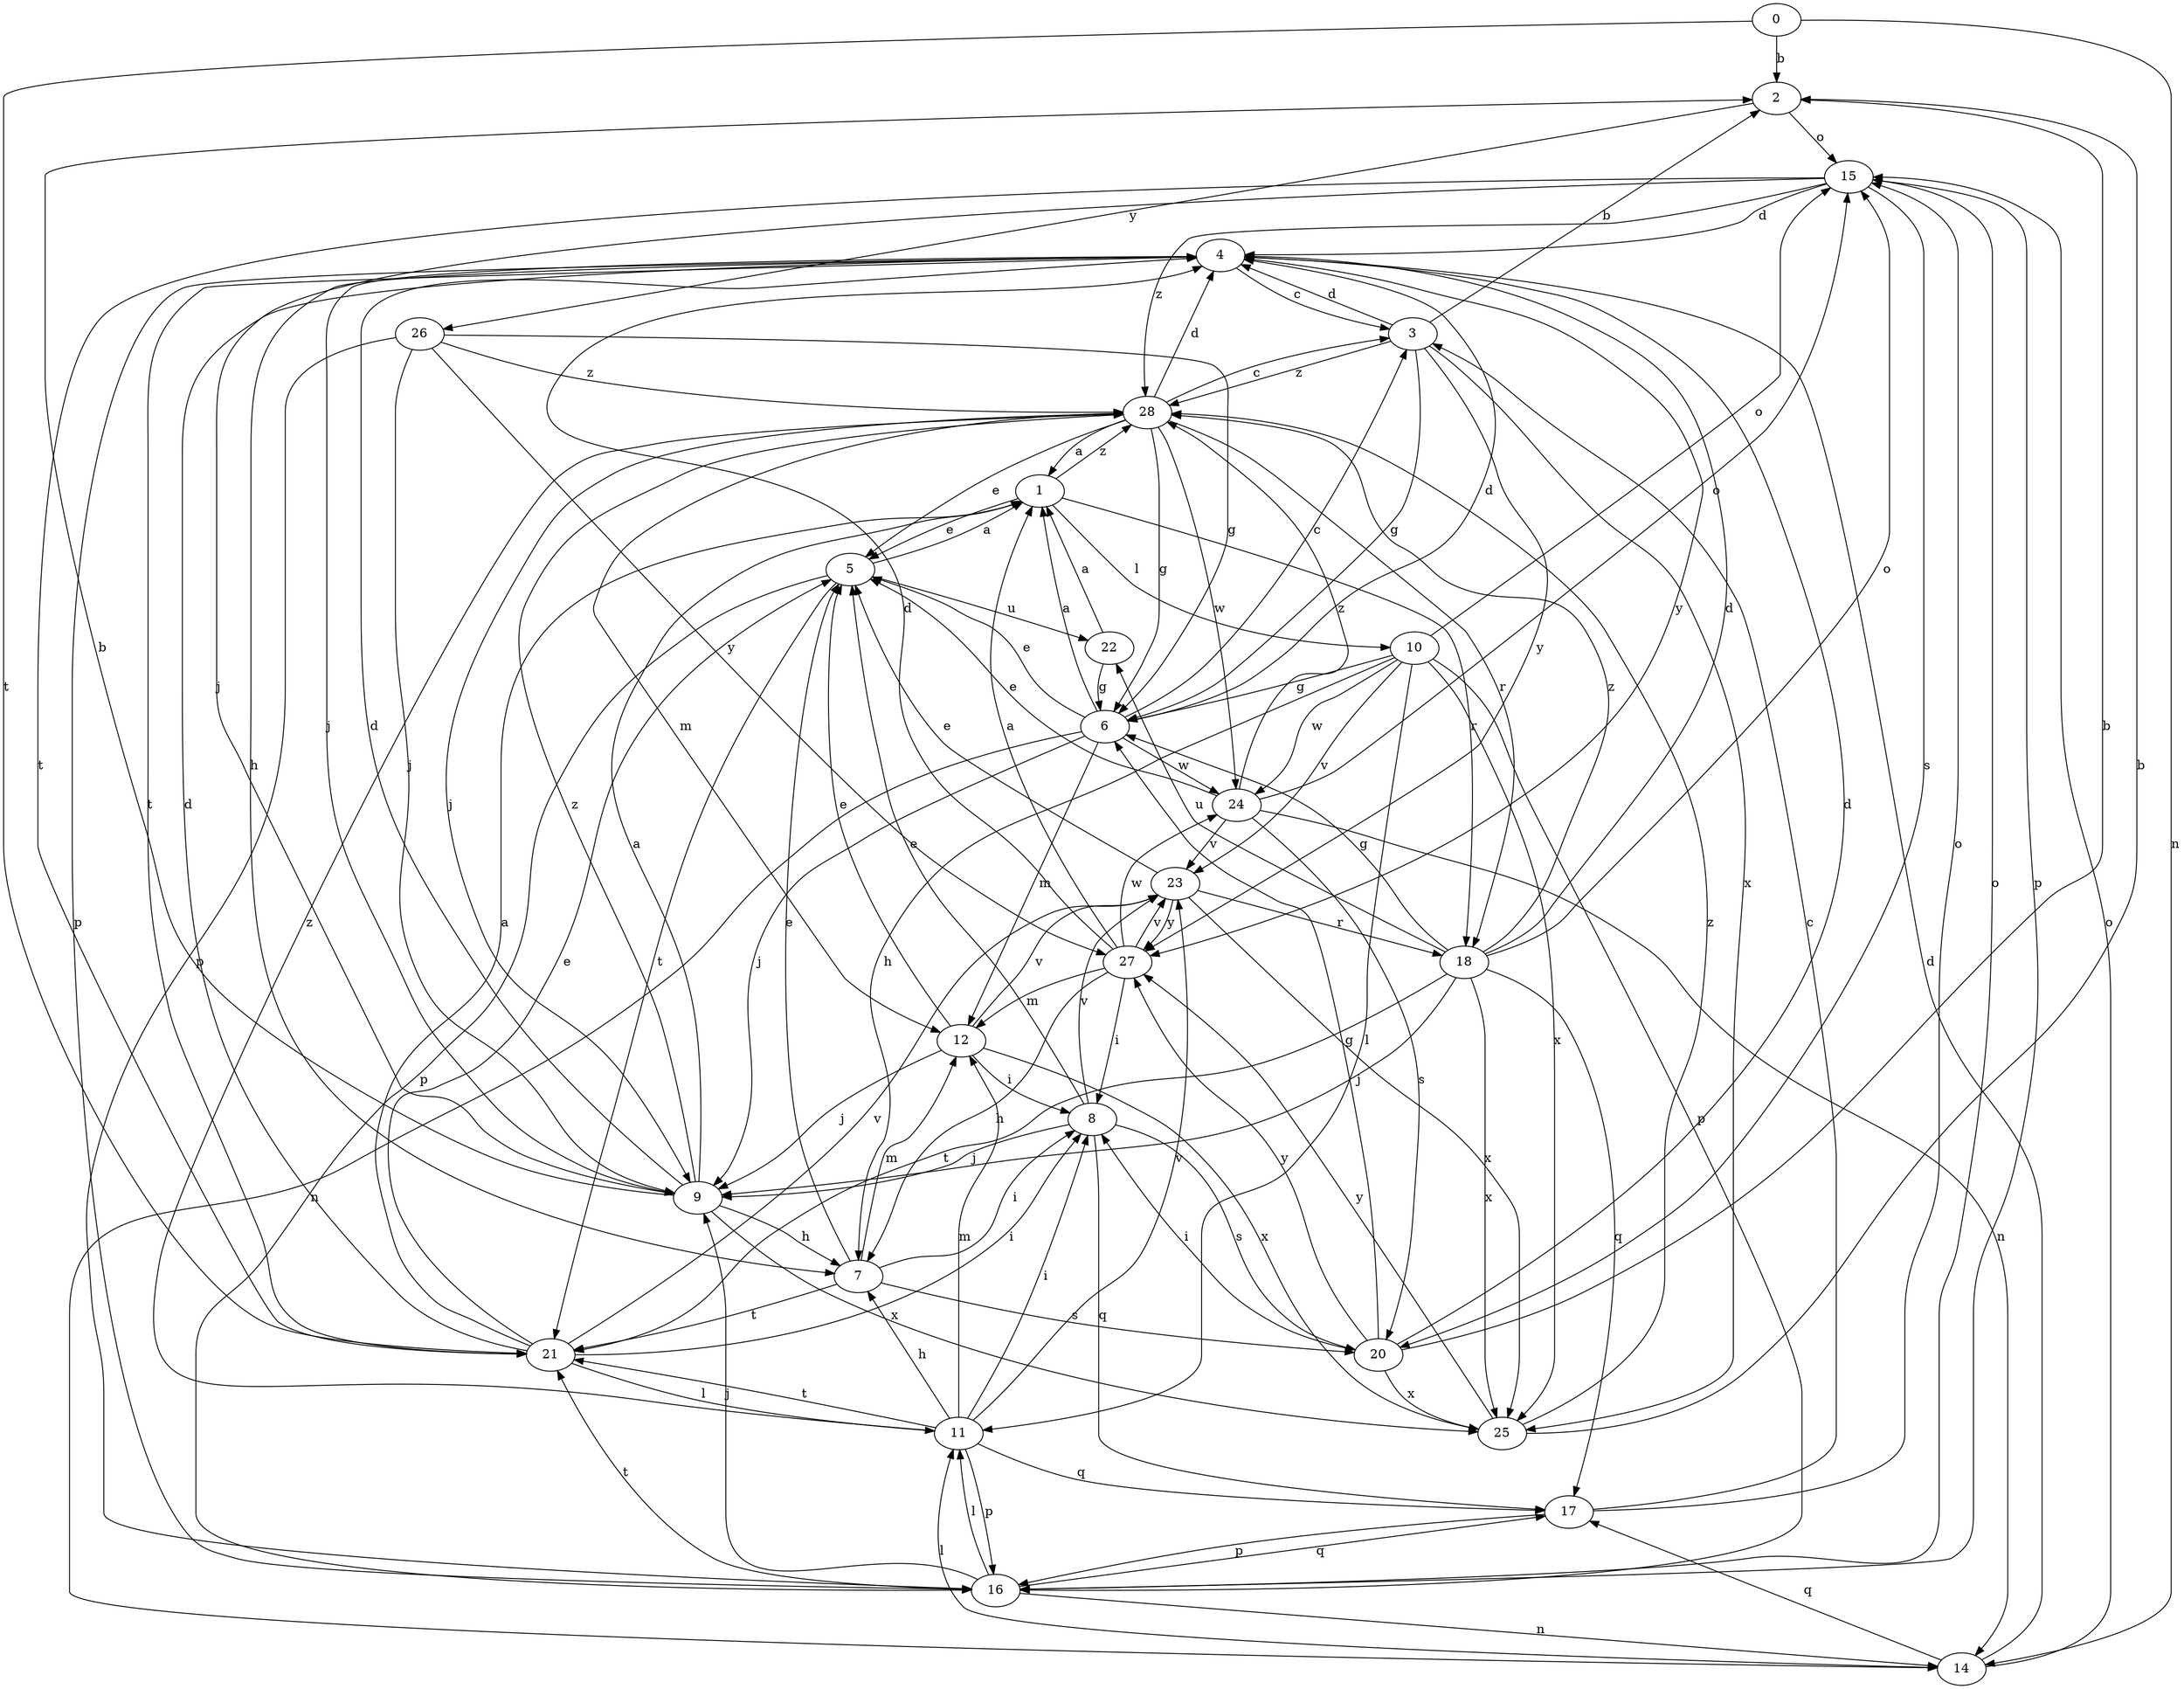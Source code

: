 strict digraph  {
0;
1;
2;
3;
4;
5;
6;
7;
8;
9;
10;
11;
12;
14;
15;
16;
17;
18;
20;
21;
22;
23;
24;
25;
26;
27;
28;
0 -> 2  [label=b];
0 -> 14  [label=n];
0 -> 21  [label=t];
1 -> 5  [label=e];
1 -> 10  [label=l];
1 -> 18  [label=r];
1 -> 28  [label=z];
2 -> 15  [label=o];
2 -> 26  [label=y];
3 -> 2  [label=b];
3 -> 4  [label=d];
3 -> 6  [label=g];
3 -> 25  [label=x];
3 -> 27  [label=y];
3 -> 28  [label=z];
4 -> 3  [label=c];
4 -> 7  [label=h];
4 -> 9  [label=j];
4 -> 16  [label=p];
4 -> 21  [label=t];
4 -> 27  [label=y];
5 -> 1  [label=a];
5 -> 16  [label=p];
5 -> 21  [label=t];
5 -> 22  [label=u];
6 -> 1  [label=a];
6 -> 3  [label=c];
6 -> 4  [label=d];
6 -> 5  [label=e];
6 -> 9  [label=j];
6 -> 12  [label=m];
6 -> 14  [label=n];
6 -> 24  [label=w];
7 -> 5  [label=e];
7 -> 8  [label=i];
7 -> 12  [label=m];
7 -> 20  [label=s];
7 -> 21  [label=t];
8 -> 5  [label=e];
8 -> 9  [label=j];
8 -> 17  [label=q];
8 -> 20  [label=s];
8 -> 23  [label=v];
9 -> 1  [label=a];
9 -> 2  [label=b];
9 -> 4  [label=d];
9 -> 7  [label=h];
9 -> 25  [label=x];
9 -> 28  [label=z];
10 -> 6  [label=g];
10 -> 7  [label=h];
10 -> 11  [label=l];
10 -> 15  [label=o];
10 -> 16  [label=p];
10 -> 23  [label=v];
10 -> 24  [label=w];
10 -> 25  [label=x];
11 -> 7  [label=h];
11 -> 8  [label=i];
11 -> 12  [label=m];
11 -> 16  [label=p];
11 -> 17  [label=q];
11 -> 21  [label=t];
11 -> 23  [label=v];
11 -> 28  [label=z];
12 -> 5  [label=e];
12 -> 8  [label=i];
12 -> 9  [label=j];
12 -> 23  [label=v];
12 -> 25  [label=x];
14 -> 4  [label=d];
14 -> 11  [label=l];
14 -> 15  [label=o];
14 -> 17  [label=q];
15 -> 4  [label=d];
15 -> 9  [label=j];
15 -> 16  [label=p];
15 -> 20  [label=s];
15 -> 21  [label=t];
15 -> 28  [label=z];
16 -> 9  [label=j];
16 -> 11  [label=l];
16 -> 14  [label=n];
16 -> 15  [label=o];
16 -> 17  [label=q];
16 -> 21  [label=t];
17 -> 3  [label=c];
17 -> 15  [label=o];
17 -> 16  [label=p];
18 -> 4  [label=d];
18 -> 6  [label=g];
18 -> 9  [label=j];
18 -> 15  [label=o];
18 -> 17  [label=q];
18 -> 21  [label=t];
18 -> 22  [label=u];
18 -> 25  [label=x];
18 -> 28  [label=z];
20 -> 2  [label=b];
20 -> 4  [label=d];
20 -> 6  [label=g];
20 -> 8  [label=i];
20 -> 25  [label=x];
20 -> 27  [label=y];
21 -> 1  [label=a];
21 -> 4  [label=d];
21 -> 5  [label=e];
21 -> 8  [label=i];
21 -> 11  [label=l];
21 -> 23  [label=v];
22 -> 1  [label=a];
22 -> 6  [label=g];
23 -> 5  [label=e];
23 -> 18  [label=r];
23 -> 25  [label=x];
23 -> 27  [label=y];
24 -> 5  [label=e];
24 -> 14  [label=n];
24 -> 15  [label=o];
24 -> 20  [label=s];
24 -> 23  [label=v];
24 -> 28  [label=z];
25 -> 2  [label=b];
25 -> 27  [label=y];
25 -> 28  [label=z];
26 -> 6  [label=g];
26 -> 9  [label=j];
26 -> 16  [label=p];
26 -> 27  [label=y];
26 -> 28  [label=z];
27 -> 1  [label=a];
27 -> 4  [label=d];
27 -> 7  [label=h];
27 -> 8  [label=i];
27 -> 12  [label=m];
27 -> 23  [label=v];
27 -> 24  [label=w];
28 -> 1  [label=a];
28 -> 3  [label=c];
28 -> 4  [label=d];
28 -> 5  [label=e];
28 -> 6  [label=g];
28 -> 9  [label=j];
28 -> 12  [label=m];
28 -> 18  [label=r];
28 -> 24  [label=w];
}
